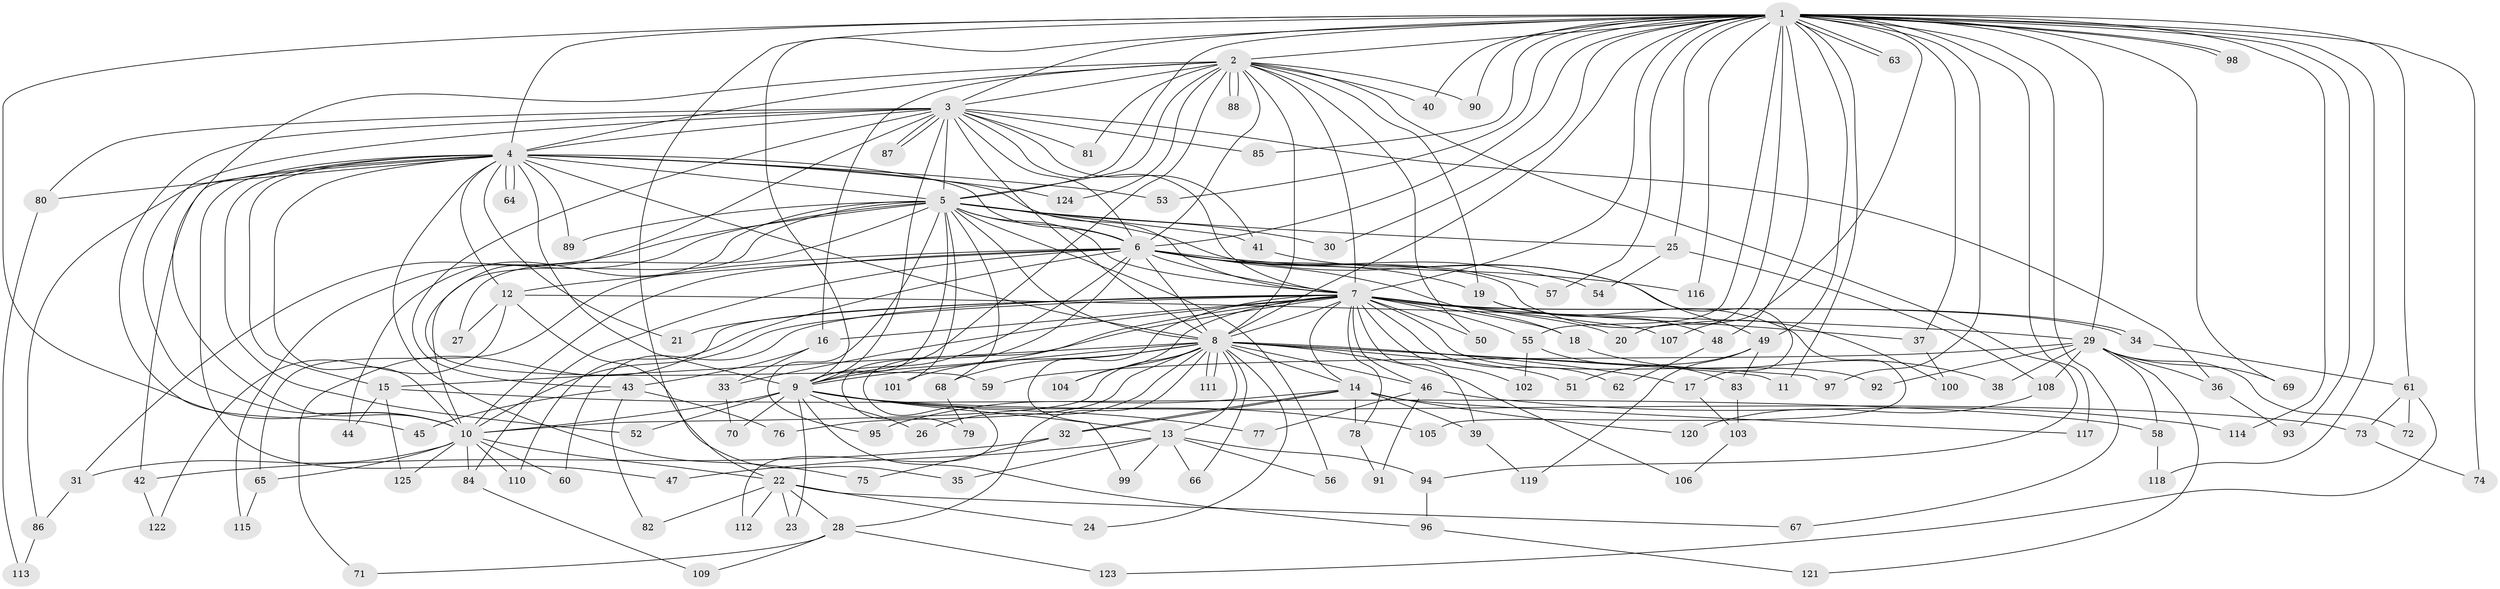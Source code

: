 // coarse degree distribution, {19: 0.02, 6: 0.06, 16: 0.02, 3: 0.18, 7: 0.04, 11: 0.02, 2: 0.22, 4: 0.08, 13: 0.04, 1: 0.12, 17: 0.02, 21: 0.02, 23: 0.02, 5: 0.08, 12: 0.02, 24: 0.02, 8: 0.02}
// Generated by graph-tools (version 1.1) at 2025/36/03/04/25 23:36:37]
// undirected, 125 vertices, 275 edges
graph export_dot {
  node [color=gray90,style=filled];
  1;
  2;
  3;
  4;
  5;
  6;
  7;
  8;
  9;
  10;
  11;
  12;
  13;
  14;
  15;
  16;
  17;
  18;
  19;
  20;
  21;
  22;
  23;
  24;
  25;
  26;
  27;
  28;
  29;
  30;
  31;
  32;
  33;
  34;
  35;
  36;
  37;
  38;
  39;
  40;
  41;
  42;
  43;
  44;
  45;
  46;
  47;
  48;
  49;
  50;
  51;
  52;
  53;
  54;
  55;
  56;
  57;
  58;
  59;
  60;
  61;
  62;
  63;
  64;
  65;
  66;
  67;
  68;
  69;
  70;
  71;
  72;
  73;
  74;
  75;
  76;
  77;
  78;
  79;
  80;
  81;
  82;
  83;
  84;
  85;
  86;
  87;
  88;
  89;
  90;
  91;
  92;
  93;
  94;
  95;
  96;
  97;
  98;
  99;
  100;
  101;
  102;
  103;
  104;
  105;
  106;
  107;
  108;
  109;
  110;
  111;
  112;
  113;
  114;
  115;
  116;
  117;
  118;
  119;
  120;
  121;
  122;
  123;
  124;
  125;
  1 -- 2;
  1 -- 3;
  1 -- 4;
  1 -- 5;
  1 -- 6;
  1 -- 7;
  1 -- 8;
  1 -- 9;
  1 -- 10;
  1 -- 11;
  1 -- 20;
  1 -- 22;
  1 -- 25;
  1 -- 29;
  1 -- 30;
  1 -- 37;
  1 -- 40;
  1 -- 48;
  1 -- 49;
  1 -- 53;
  1 -- 55;
  1 -- 57;
  1 -- 61;
  1 -- 63;
  1 -- 63;
  1 -- 67;
  1 -- 69;
  1 -- 74;
  1 -- 85;
  1 -- 90;
  1 -- 93;
  1 -- 97;
  1 -- 98;
  1 -- 98;
  1 -- 107;
  1 -- 114;
  1 -- 116;
  1 -- 117;
  1 -- 118;
  2 -- 3;
  2 -- 4;
  2 -- 5;
  2 -- 6;
  2 -- 7;
  2 -- 8;
  2 -- 9;
  2 -- 10;
  2 -- 16;
  2 -- 19;
  2 -- 40;
  2 -- 50;
  2 -- 81;
  2 -- 88;
  2 -- 88;
  2 -- 90;
  2 -- 94;
  2 -- 124;
  3 -- 4;
  3 -- 5;
  3 -- 6;
  3 -- 7;
  3 -- 8;
  3 -- 9;
  3 -- 10;
  3 -- 36;
  3 -- 41;
  3 -- 43;
  3 -- 45;
  3 -- 59;
  3 -- 80;
  3 -- 81;
  3 -- 85;
  3 -- 87;
  3 -- 87;
  4 -- 5;
  4 -- 6;
  4 -- 7;
  4 -- 8;
  4 -- 9;
  4 -- 10;
  4 -- 12;
  4 -- 15;
  4 -- 21;
  4 -- 42;
  4 -- 47;
  4 -- 52;
  4 -- 53;
  4 -- 64;
  4 -- 64;
  4 -- 75;
  4 -- 80;
  4 -- 86;
  4 -- 89;
  4 -- 124;
  5 -- 6;
  5 -- 7;
  5 -- 8;
  5 -- 9;
  5 -- 10;
  5 -- 17;
  5 -- 25;
  5 -- 27;
  5 -- 30;
  5 -- 31;
  5 -- 41;
  5 -- 44;
  5 -- 56;
  5 -- 68;
  5 -- 89;
  5 -- 95;
  5 -- 101;
  5 -- 115;
  6 -- 7;
  6 -- 8;
  6 -- 9;
  6 -- 10;
  6 -- 12;
  6 -- 18;
  6 -- 19;
  6 -- 54;
  6 -- 57;
  6 -- 65;
  6 -- 79;
  6 -- 84;
  6 -- 100;
  6 -- 110;
  6 -- 116;
  7 -- 8;
  7 -- 9;
  7 -- 10;
  7 -- 14;
  7 -- 16;
  7 -- 18;
  7 -- 20;
  7 -- 21;
  7 -- 33;
  7 -- 34;
  7 -- 34;
  7 -- 37;
  7 -- 39;
  7 -- 46;
  7 -- 50;
  7 -- 55;
  7 -- 60;
  7 -- 62;
  7 -- 71;
  7 -- 78;
  7 -- 92;
  7 -- 99;
  7 -- 102;
  7 -- 104;
  7 -- 107;
  7 -- 112;
  8 -- 9;
  8 -- 10;
  8 -- 11;
  8 -- 13;
  8 -- 14;
  8 -- 15;
  8 -- 17;
  8 -- 24;
  8 -- 26;
  8 -- 28;
  8 -- 46;
  8 -- 51;
  8 -- 66;
  8 -- 68;
  8 -- 76;
  8 -- 97;
  8 -- 101;
  8 -- 104;
  8 -- 106;
  8 -- 111;
  8 -- 111;
  9 -- 10;
  9 -- 13;
  9 -- 23;
  9 -- 26;
  9 -- 52;
  9 -- 70;
  9 -- 73;
  9 -- 77;
  9 -- 96;
  9 -- 105;
  10 -- 22;
  10 -- 31;
  10 -- 60;
  10 -- 65;
  10 -- 84;
  10 -- 110;
  10 -- 125;
  12 -- 27;
  12 -- 29;
  12 -- 35;
  12 -- 122;
  13 -- 35;
  13 -- 47;
  13 -- 56;
  13 -- 66;
  13 -- 94;
  13 -- 99;
  14 -- 32;
  14 -- 32;
  14 -- 39;
  14 -- 78;
  14 -- 95;
  14 -- 117;
  14 -- 120;
  15 -- 44;
  15 -- 58;
  15 -- 125;
  16 -- 33;
  16 -- 43;
  17 -- 103;
  18 -- 38;
  19 -- 48;
  19 -- 105;
  22 -- 23;
  22 -- 24;
  22 -- 28;
  22 -- 67;
  22 -- 82;
  22 -- 112;
  25 -- 54;
  25 -- 108;
  28 -- 71;
  28 -- 109;
  28 -- 123;
  29 -- 36;
  29 -- 38;
  29 -- 58;
  29 -- 59;
  29 -- 69;
  29 -- 72;
  29 -- 92;
  29 -- 108;
  29 -- 121;
  31 -- 86;
  32 -- 42;
  32 -- 75;
  33 -- 70;
  34 -- 61;
  36 -- 93;
  37 -- 100;
  39 -- 119;
  41 -- 49;
  42 -- 122;
  43 -- 45;
  43 -- 76;
  43 -- 82;
  46 -- 77;
  46 -- 91;
  46 -- 114;
  48 -- 62;
  49 -- 51;
  49 -- 83;
  49 -- 119;
  55 -- 83;
  55 -- 102;
  58 -- 118;
  61 -- 72;
  61 -- 73;
  61 -- 123;
  65 -- 115;
  68 -- 79;
  73 -- 74;
  78 -- 91;
  80 -- 113;
  83 -- 103;
  84 -- 109;
  86 -- 113;
  94 -- 96;
  96 -- 121;
  103 -- 106;
  108 -- 120;
}
